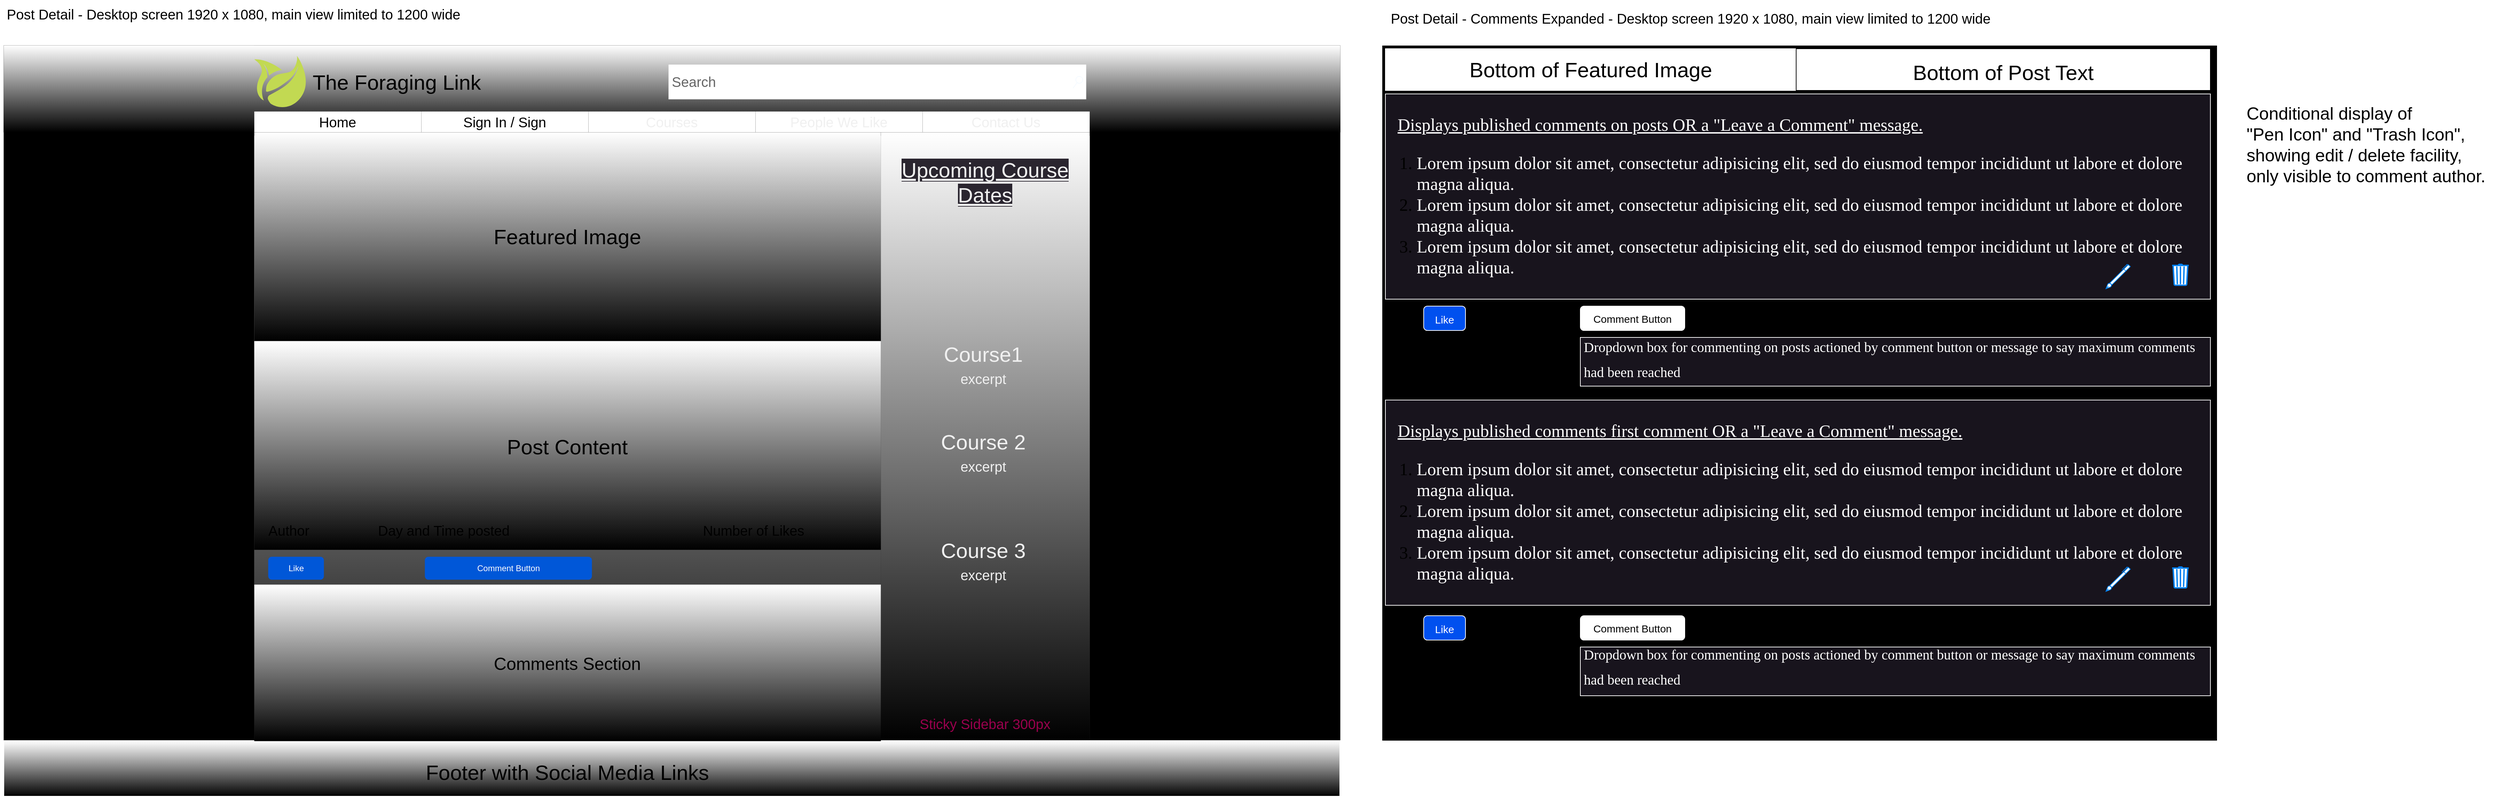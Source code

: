 <mxfile>
    <diagram id="476jkahuOBYTuhZ4lHAv" name="Page-1">
        <mxGraphModel dx="3828" dy="2919" grid="1" gridSize="5" guides="1" tooltips="1" connect="1" arrows="1" fold="1" page="1" pageScale="1" pageWidth="1169" pageHeight="827" math="0" shadow="0">
            <root>
                <mxCell id="0"/>
                <mxCell id="1" parent="0"/>
                <mxCell id="300" value="" style="rounded=0;whiteSpace=wrap;html=1;labelBackgroundColor=none;strokeColor=default;strokeWidth=0;fontSize=20;gradientColor=default;movable=0;resizable=0;rotatable=0;deletable=0;editable=0;connectable=0;" parent="1" vertex="1">
                    <mxGeometry x="440" y="-515" width="1200" height="125" as="geometry"/>
                </mxCell>
                <mxCell id="299" value="" style="rounded=0;whiteSpace=wrap;html=1;labelBackgroundColor=none;strokeColor=default;strokeWidth=0;fontSize=20;gradientColor=default;movable=0;resizable=0;rotatable=0;deletable=0;editable=0;connectable=0;" parent="1" vertex="1">
                    <mxGeometry x="440" y="-515" width="1200" height="120" as="geometry"/>
                </mxCell>
                <mxCell id="232" value="" style="rounded=0;whiteSpace=wrap;html=1;strokeColor=#FFFFFF;strokeWidth=1;fontSize=40;fillColor=#000000;movable=0;resizable=0;rotatable=0;deletable=0;editable=0;connectable=0;" parent="1" vertex="1">
                    <mxGeometry x="2060" y="-515" width="1200" height="1000" as="geometry"/>
                </mxCell>
                <mxCell id="3" value="" style="rounded=0;whiteSpace=wrap;html=1;movable=0;resizable=0;rotatable=0;deletable=0;editable=0;connectable=0;fillColor=#000000;strokeColor=#FFFFFF;strokeWidth=0;" parent="1" vertex="1">
                    <mxGeometry x="80" y="-515" width="1920" height="1080" as="geometry"/>
                </mxCell>
                <mxCell id="305" value="" style="rounded=0;whiteSpace=wrap;html=1;labelBackgroundColor=none;strokeColor=default;strokeWidth=0;fontSize=25;gradientColor=default;movable=0;resizable=0;rotatable=0;deletable=0;editable=0;connectable=0;" parent="1" vertex="1">
                    <mxGeometry x="80" y="-515" width="1920" height="125" as="geometry"/>
                </mxCell>
                <mxCell id="179" value="" style="rounded=0;whiteSpace=wrap;html=1;movable=0;resizable=0;rotatable=0;deletable=0;editable=0;connectable=0;strokeWidth=0;strokeColor=#FFFFFF;gradientColor=default;" parent="1" vertex="1">
                    <mxGeometry x="440" y="-385" width="1200" height="875" as="geometry"/>
                </mxCell>
                <mxCell id="216" value="&lt;font style=&quot;font-size: 30px;&quot;&gt;Bottom of Featured Image&lt;/font&gt;" style="rounded=0;whiteSpace=wrap;html=1;strokeColor=#FFFFFF;strokeWidth=1;fontSize=15;verticalAlign=middle;movable=0;resizable=0;rotatable=0;deletable=0;editable=0;connectable=0;" parent="1" vertex="1">
                    <mxGeometry x="2065" y="-510" width="590" height="60" as="geometry"/>
                </mxCell>
                <mxCell id="218" value="&lt;font style=&quot;font-size: 15px;&quot;&gt;Like&lt;/font&gt;" style="rounded=1;whiteSpace=wrap;html=1;strokeColor=#FFFFFF;strokeWidth=1;fontSize=30;fillColor=#0050ef;fontColor=#ffffff;verticalAlign=bottom;movable=0;resizable=0;rotatable=0;deletable=0;editable=0;connectable=0;" parent="1" vertex="1">
                    <mxGeometry x="2120" y="-140" width="60" height="35" as="geometry"/>
                </mxCell>
                <mxCell id="219" value="Comment Button" style="rounded=1;whiteSpace=wrap;html=1;strokeColor=#FFFFFF;strokeWidth=1;fontSize=15;movable=0;resizable=0;rotatable=0;deletable=0;editable=0;connectable=0;" parent="1" vertex="1">
                    <mxGeometry x="2345" y="-140" width="150" height="35" as="geometry"/>
                </mxCell>
                <mxCell id="220" value="Likes Count" style="text;html=1;strokeColor=none;fillColor=none;align=center;verticalAlign=middle;whiteSpace=wrap;rounded=0;strokeWidth=1;fontSize=15;movable=0;resizable=0;rotatable=0;deletable=0;editable=0;connectable=0;" parent="1" vertex="1">
                    <mxGeometry x="2235" y="-140" width="50" height="35" as="geometry"/>
                </mxCell>
                <mxCell id="230" value="&lt;font style=&quot;font-size: 30px;&quot;&gt;Bottom of Post Text&lt;/font&gt;" style="rounded=0;whiteSpace=wrap;html=1;strokeColor=default;strokeWidth=1;fontSize=50;fillColor=default;horizontal=1;verticalAlign=bottom;movable=0;resizable=0;rotatable=0;deletable=0;editable=0;connectable=0;" parent="1" vertex="1">
                    <mxGeometry x="2655" y="-510" width="595" height="60" as="geometry"/>
                </mxCell>
                <mxCell id="233" value="&lt;div style=&quot;&quot;&gt;&lt;span style=&quot;font-weight: normal;&quot;&gt;&lt;font style=&quot;font-size: 20px;&quot;&gt;Dropdown box for commenting on posts actioned by comment button or message to say maximum comments had been reached&lt;/font&gt;&lt;/span&gt;&lt;/div&gt;" style="text;html=1;strokeColor=#FFFFFF;fillColor=#18141D;spacing=5;spacingTop=-20;whiteSpace=wrap;overflow=hidden;rounded=0;strokeWidth=1;fontSize=30;verticalAlign=bottom;fontColor=#FFFFFF;fontFamily=Comic Sans MS;movable=0;resizable=0;rotatable=0;deletable=0;editable=0;connectable=0;" parent="1" vertex="1">
                    <mxGeometry x="2345" y="-95" width="905" height="70" as="geometry"/>
                </mxCell>
                <mxCell id="245" value="&lt;font style=&quot;font-size: 15px;&quot;&gt;Like&lt;/font&gt;" style="rounded=1;whiteSpace=wrap;html=1;strokeColor=#FFFFFF;strokeWidth=1;fontSize=30;fillColor=#0050ef;fontColor=#ffffff;verticalAlign=bottom;movable=0;resizable=0;rotatable=0;deletable=0;editable=0;connectable=0;" parent="1" vertex="1">
                    <mxGeometry x="2120" y="305" width="60" height="35" as="geometry"/>
                </mxCell>
                <mxCell id="246" value="Likes Count" style="text;html=1;strokeColor=none;fillColor=none;align=center;verticalAlign=middle;whiteSpace=wrap;rounded=0;strokeWidth=1;fontSize=15;movable=0;resizable=0;rotatable=0;deletable=0;editable=0;connectable=0;" parent="1" vertex="1">
                    <mxGeometry x="2235" y="305" width="50" height="35" as="geometry"/>
                </mxCell>
                <mxCell id="247" value="Comment Button" style="rounded=1;whiteSpace=wrap;html=1;strokeColor=#FFFFFF;strokeWidth=1;fontSize=15;movable=0;resizable=0;rotatable=0;deletable=0;editable=0;connectable=0;" parent="1" vertex="1">
                    <mxGeometry x="2345" y="305" width="150" height="35" as="geometry"/>
                </mxCell>
                <mxCell id="251" value="&lt;div style=&quot;font-size: 25px;&quot;&gt;&lt;font color=&quot;#ffffff&quot; style=&quot;font-size: 25px;&quot;&gt;&amp;nbsp; &lt;u style=&quot;font-size: 25px;&quot;&gt;Displays published comments on posts OR a &quot;Leave a Comment&quot; message.&lt;/u&gt;&lt;/font&gt;&lt;/div&gt;&lt;p style=&quot;font-size: 25px;&quot;&gt;&lt;/p&gt;&lt;ol style=&quot;font-size: 25px;&quot;&gt;&lt;li style=&quot;font-size: 25px;&quot;&gt;&lt;font color=&quot;#ffffff&quot; style=&quot;font-size: 25px;&quot;&gt;Lorem ipsum dolor sit amet, consectetur adipisicing elit, sed do eiusmod tempor incididunt ut labore et dolore magna aliqua.&lt;/font&gt;&lt;/li&gt;&lt;li style=&quot;font-size: 25px;&quot;&gt;&lt;font style=&quot;font-size: 25px;&quot; color=&quot;#ffffff&quot;&gt;Lorem ipsum dolor sit amet, consectetur adipisicing elit, sed do eiusmod tempor incididunt ut labore et dolore magna aliqua.&lt;/font&gt;&lt;/li&gt;&lt;li style=&quot;font-size: 25px;&quot;&gt;&lt;font style=&quot;font-size: 25px;&quot; color=&quot;#ffffff&quot;&gt;Lorem ipsum dolor sit amet, consectetur adipisicing elit, sed do eiusmod tempor incididunt ut labore et dolore magna aliqua.&lt;/font&gt;&lt;/li&gt;&lt;/ol&gt;&lt;p style=&quot;font-size: 25px;&quot;&gt;&lt;/p&gt;" style="text;html=1;strokeColor=#FFFFFF;fillColor=#18141D;spacing=5;spacingTop=-20;whiteSpace=wrap;overflow=hidden;rounded=0;strokeWidth=1;fontSize=25;verticalAlign=bottom;fontFamily=Comic Sans MS;movable=0;resizable=0;rotatable=0;deletable=0;editable=0;connectable=0;" parent="1" vertex="1">
                    <mxGeometry x="2065" y="-445" width="1185" height="295" as="geometry"/>
                </mxCell>
                <mxCell id="259" value="&lt;div style=&quot;font-size: 25px;&quot;&gt;&lt;font color=&quot;#ffffff&quot; style=&quot;font-size: 25px;&quot;&gt;&amp;nbsp; &lt;u style=&quot;font-size: 25px;&quot;&gt;Displays published comments first comment OR a &quot;Leave a Comment&quot; message.&lt;/u&gt;&lt;/font&gt;&lt;/div&gt;&lt;p style=&quot;font-size: 25px;&quot;&gt;&lt;/p&gt;&lt;ol style=&quot;font-size: 25px;&quot;&gt;&lt;li style=&quot;font-size: 25px;&quot;&gt;&lt;font color=&quot;#ffffff&quot; style=&quot;font-size: 25px;&quot;&gt;Lorem ipsum dolor sit amet, consectetur adipisicing elit, sed do eiusmod tempor incididunt ut labore et dolore magna aliqua.&lt;/font&gt;&lt;/li&gt;&lt;li style=&quot;font-size: 25px;&quot;&gt;&lt;font style=&quot;font-size: 25px;&quot; color=&quot;#ffffff&quot;&gt;Lorem ipsum dolor sit amet, consectetur adipisicing elit, sed do eiusmod tempor incididunt ut labore et dolore magna aliqua.&lt;/font&gt;&lt;/li&gt;&lt;li style=&quot;font-size: 25px;&quot;&gt;&lt;font style=&quot;font-size: 25px;&quot; color=&quot;#ffffff&quot;&gt;Lorem ipsum dolor sit amet, consectetur adipisicing elit, sed do eiusmod tempor incididunt ut labore et dolore magna aliqua.&lt;/font&gt;&lt;/li&gt;&lt;/ol&gt;&lt;p style=&quot;font-size: 25px;&quot;&gt;&lt;/p&gt;" style="text;html=1;strokeColor=#FFFFFF;fillColor=#18141D;spacing=5;spacingTop=-20;whiteSpace=wrap;overflow=hidden;rounded=0;strokeWidth=1;fontSize=25;verticalAlign=bottom;fontFamily=Comic Sans MS;movable=0;resizable=0;rotatable=0;deletable=0;editable=0;connectable=0;" parent="1" vertex="1">
                    <mxGeometry x="2065" y="-5" width="1185" height="295" as="geometry"/>
                </mxCell>
                <mxCell id="268" value="&lt;div style=&quot;&quot;&gt;&lt;span style=&quot;font-size: 20px;&quot;&gt;Dropdown box for commenting on posts actioned by comment button or message to say maximum comments had been reached&lt;/span&gt;&lt;br&gt;&lt;/div&gt;" style="text;html=1;strokeColor=#FFFFFF;fillColor=#18141D;spacing=5;spacingTop=-20;whiteSpace=wrap;overflow=hidden;rounded=0;strokeWidth=1;fontSize=30;verticalAlign=middle;fontColor=#FFFFFF;fontFamily=Comic Sans MS;movable=0;resizable=0;rotatable=0;deletable=0;editable=0;connectable=0;" parent="1" vertex="1">
                    <mxGeometry x="2345" y="350" width="905" height="70" as="geometry"/>
                </mxCell>
                <mxCell id="276" value="&lt;span style=&quot;text-align: left; font-size: 20px;&quot;&gt;&lt;span style=&quot;font-size: 20px;&quot;&gt;Post Detail -&amp;nbsp;&lt;/span&gt;&lt;/span&gt;&lt;span style=&quot;text-align: left;&quot;&gt;Desktop screen 1920 x 1080, m&lt;/span&gt;&lt;span style=&quot;background-color: initial; text-align: left;&quot;&gt;ain view limited to 1200 wide&lt;/span&gt;&lt;span style=&quot;text-align: left; font-size: 20px;&quot;&gt;&lt;span style=&quot;font-size: 20px;&quot;&gt;&lt;br style=&quot;font-size: 20px;&quot;&gt;&lt;/span&gt;&lt;/span&gt;" style="text;html=1;align=center;verticalAlign=middle;resizable=0;points=[];autosize=1;strokeColor=none;fillColor=none;fontSize=20;movable=0;rotatable=0;deletable=0;editable=0;connectable=0;" parent="1" vertex="1">
                    <mxGeometry x="75" y="-580" width="670" height="40" as="geometry"/>
                </mxCell>
                <mxCell id="278" value="&lt;span style=&quot;text-align: left;&quot;&gt;Post Detail - Comments Expanded -&amp;nbsp;&lt;/span&gt;&lt;span style=&quot;text-align: left;&quot;&gt;Desktop screen 1920 x 1080, m&lt;/span&gt;&lt;span style=&quot;background-color: initial; text-align: left;&quot;&gt;ain view limited to 1200 wide&lt;br&gt;&lt;/span&gt;" style="text;html=1;align=center;verticalAlign=middle;resizable=0;points=[];autosize=1;strokeColor=none;fillColor=none;fontSize=20;movable=0;rotatable=0;deletable=0;editable=0;connectable=0;" parent="1" vertex="1">
                    <mxGeometry x="2060" y="-574" width="885" height="40" as="geometry"/>
                </mxCell>
                <mxCell id="279" value="" style="html=1;verticalLabelPosition=bottom;align=center;labelBackgroundColor=#ffffff;verticalAlign=top;strokeWidth=1;strokeColor=#0080F0;shadow=0;dashed=0;shape=mxgraph.ios7.icons.pen;movable=0;resizable=0;rotatable=0;deletable=0;editable=0;connectable=0;" parent="1" vertex="1">
                    <mxGeometry x="3100" y="-200" width="35" height="35" as="geometry"/>
                </mxCell>
                <mxCell id="280" value="" style="html=1;verticalLabelPosition=bottom;align=center;labelBackgroundColor=#ffffff;verticalAlign=top;strokeWidth=1;strokeColor=#0080F0;shadow=0;dashed=0;shape=mxgraph.ios7.icons.pen;movable=0;resizable=0;rotatable=0;deletable=0;editable=0;connectable=0;" parent="1" vertex="1">
                    <mxGeometry x="3100" y="235" width="35" height="35" as="geometry"/>
                </mxCell>
                <mxCell id="281" value="&lt;span style=&quot;font-size: 25px;&quot;&gt;Conditional display of&lt;br style=&quot;font-size: 25px;&quot;&gt;&quot;Pen Icon&quot; and &quot;Trash Icon&quot;,&lt;br style=&quot;font-size: 25px;&quot;&gt;showing edit / delete facility,&lt;br style=&quot;font-size: 25px;&quot;&gt;only visible to comment author.&lt;/span&gt;" style="text;html=1;align=left;verticalAlign=middle;resizable=0;points=[];autosize=1;strokeColor=none;fillColor=none;movable=0;rotatable=0;deletable=0;editable=0;connectable=0;fontSize=25;" parent="1" vertex="1">
                    <mxGeometry x="3300" y="-441" width="365" height="135" as="geometry"/>
                </mxCell>
                <mxCell id="283" value="" style="html=1;verticalLabelPosition=bottom;align=center;labelBackgroundColor=#ffffff;verticalAlign=top;strokeWidth=2;strokeColor=#0080F0;shadow=0;dashed=0;shape=mxgraph.ios7.icons.trashcan;movable=0;resizable=0;rotatable=0;deletable=0;editable=0;connectable=0;" parent="1" vertex="1">
                    <mxGeometry x="3195" y="235" width="24" height="30" as="geometry"/>
                </mxCell>
                <mxCell id="284" value="" style="html=1;verticalLabelPosition=bottom;align=center;labelBackgroundColor=#ffffff;verticalAlign=top;strokeWidth=2;strokeColor=#0080F0;shadow=0;dashed=0;shape=mxgraph.ios7.icons.trashcan;movable=0;resizable=0;rotatable=0;deletable=0;editable=0;connectable=0;" parent="1" vertex="1">
                    <mxGeometry x="3195" y="-200" width="24" height="30" as="geometry"/>
                </mxCell>
                <mxCell id="286" value="&lt;span style=&quot;color: rgb(240, 240, 240); font-family: Helvetica; font-size: 20px; font-style: normal; font-variant-ligatures: normal; font-variant-caps: normal; font-weight: 400; letter-spacing: normal; orphans: 2; text-align: center; text-indent: 0px; text-transform: none; widows: 2; word-spacing: 0px; -webkit-text-stroke-width: 0px; text-decoration-thickness: initial; text-decoration-style: initial; text-decoration-color: initial; float: none; display: inline !important;&quot;&gt;Contact Us&lt;/span&gt;" style="rounded=0;whiteSpace=wrap;html=1;strokeColor=default;strokeWidth=0;fontSize=20;verticalAlign=middle;movable=0;resizable=0;rotatable=0;deletable=0;editable=0;connectable=0;" parent="1" vertex="1">
                    <mxGeometry x="1400" y="-420" width="240" height="30" as="geometry"/>
                </mxCell>
                <mxCell id="287" value="&lt;span style=&quot;color: rgb(240, 240, 240); font-family: Helvetica; font-size: 20px; font-style: normal; font-variant-ligatures: normal; font-variant-caps: normal; font-weight: 400; letter-spacing: normal; orphans: 2; text-align: center; text-indent: 0px; text-transform: none; widows: 2; word-spacing: 0px; -webkit-text-stroke-width: 0px; text-decoration-thickness: initial; text-decoration-style: initial; text-decoration-color: initial; float: none; display: inline !important;&quot;&gt;Courses&lt;/span&gt;" style="rounded=0;whiteSpace=wrap;html=1;strokeColor=default;strokeWidth=0;fontSize=20;verticalAlign=middle;movable=0;resizable=0;rotatable=0;deletable=0;editable=0;connectable=0;" parent="1" vertex="1">
                    <mxGeometry x="920" y="-420" width="240" height="30" as="geometry"/>
                </mxCell>
                <mxCell id="288" value="Home" style="rounded=0;whiteSpace=wrap;html=1;strokeColor=default;strokeWidth=0;fontSize=20;verticalAlign=middle;movable=0;resizable=0;rotatable=0;deletable=0;editable=0;connectable=0;" parent="1" vertex="1">
                    <mxGeometry x="440" y="-420" width="240" height="30" as="geometry"/>
                </mxCell>
                <mxCell id="290" value="&lt;span style=&quot;font-size: 20px;&quot;&gt;Sign In / Sign&lt;/span&gt;" style="rounded=0;whiteSpace=wrap;html=1;strokeColor=default;strokeWidth=0;fontSize=20;verticalAlign=middle;movable=0;resizable=0;rotatable=0;deletable=0;editable=0;connectable=0;" parent="1" vertex="1">
                    <mxGeometry x="680" y="-420" width="240" height="30" as="geometry"/>
                </mxCell>
                <mxCell id="291" value="&lt;span style=&quot;color: rgb(240, 240, 240); font-family: Helvetica; font-size: 20px; font-style: normal; font-variant-ligatures: normal; font-variant-caps: normal; font-weight: 400; letter-spacing: normal; orphans: 2; text-align: center; text-indent: 0px; text-transform: none; widows: 2; word-spacing: 0px; -webkit-text-stroke-width: 0px; text-decoration-thickness: initial; text-decoration-style: initial; text-decoration-color: initial; float: none; display: inline !important;&quot;&gt;People We Like&lt;/span&gt;" style="rounded=0;whiteSpace=wrap;html=1;strokeColor=default;strokeWidth=0;fontSize=20;verticalAlign=middle;movable=0;resizable=0;rotatable=0;deletable=0;editable=0;connectable=0;" parent="1" vertex="1">
                    <mxGeometry x="1160" y="-420" width="240" height="30" as="geometry"/>
                </mxCell>
                <mxCell id="294" value="" style="dashed=0;outlineConnect=0;html=1;align=center;labelPosition=center;verticalLabelPosition=bottom;verticalAlign=top;shape=mxgraph.weblogos.freshbump;fillColor=#C2D952;strokeColor=none;fontSize=30;strokeWidth=0;movable=0;resizable=0;rotatable=0;deletable=0;editable=0;connectable=0;rounded=0;" parent="1" vertex="1">
                    <mxGeometry x="440" y="-500" width="75" height="75" as="geometry"/>
                </mxCell>
                <mxCell id="306" value="&#10;&lt;u style=&quot;border-color: rgb(0, 0, 0); color: rgb(240, 240, 240); font-family: Helvetica; font-size: 30px; font-style: normal; font-variant-ligatures: normal; font-variant-caps: normal; font-weight: 400; letter-spacing: normal; orphans: 2; text-align: center; text-indent: 0px; text-transform: none; widows: 2; word-spacing: 0px; -webkit-text-stroke-width: 0px; background-color: rgb(42, 37, 47);&quot;&gt;Upcoming Course Dates&lt;/u&gt;&#10;&#10;" style="rounded=0;whiteSpace=wrap;html=1;labelBackgroundColor=none;strokeColor=default;strokeWidth=0;fontSize=25;gradientColor=default;verticalAlign=top;movable=0;resizable=0;rotatable=0;deletable=0;editable=0;connectable=0;" parent="1" vertex="1">
                    <mxGeometry x="1340" y="-390" width="300" height="875" as="geometry"/>
                </mxCell>
                <mxCell id="295" value="The Foraging Link" style="text;html=1;strokeColor=none;fillColor=none;align=center;verticalAlign=middle;whiteSpace=wrap;rounded=0;fontSize=30;strokeWidth=0;movable=0;resizable=0;rotatable=0;deletable=0;editable=0;connectable=0;" parent="1" vertex="1">
                    <mxGeometry x="515" y="-500" width="260" height="75" as="geometry"/>
                </mxCell>
                <mxCell id="296" value="&lt;font style=&quot;font-size: 20px;&quot;&gt;Search&lt;/font&gt;" style="strokeWidth=0;shadow=0;dashed=0;align=center;html=1;shape=mxgraph.mockup.forms.searchBox;strokeColor=#999999;mainText=;strokeColor2=#008cff;fontColor=#666666;fontSize=17;align=left;spacingLeft=3;rounded=0;movable=0;resizable=0;rotatable=0;deletable=0;editable=0;connectable=0;" parent="1" vertex="1">
                    <mxGeometry x="1035" y="-487.5" width="600" height="50" as="geometry"/>
                </mxCell>
                <mxCell id="5" value="" style="rounded=0;whiteSpace=wrap;html=1;strokeWidth=2;align=left;verticalAlign=middle;labelPosition=center;verticalLabelPosition=middle;movable=0;resizable=0;rotatable=0;deletable=0;editable=0;connectable=0;strokeColor=#FFFFFF;gradientColor=default;" parent="1" vertex="1">
                    <mxGeometry x="80" y="485" width="1920" height="80" as="geometry"/>
                </mxCell>
                <mxCell id="301" value="&lt;font style=&quot;font-size: 30px;&quot;&gt;Featured Image&lt;/font&gt;" style="rounded=0;whiteSpace=wrap;html=1;labelBackgroundColor=none;strokeColor=default;strokeWidth=0;fontSize=25;gradientColor=default;movable=0;resizable=0;rotatable=0;deletable=0;editable=0;connectable=0;" parent="1" vertex="1">
                    <mxGeometry x="440" y="-390" width="900" height="300" as="geometry"/>
                </mxCell>
                <mxCell id="308" value="&lt;span style=&quot;color: rgb(240, 240, 240); font-family: Helvetica; font-size: 30px; font-style: normal; font-variant-ligatures: normal; font-variant-caps: normal; font-weight: 400; letter-spacing: normal; orphans: 2; text-indent: 0px; text-transform: none; widows: 2; word-spacing: 0px; -webkit-text-stroke-width: 0px; text-decoration-thickness: initial; text-decoration-style: initial; text-decoration-color: initial; float: none; display: inline !important;&quot;&gt;Course1&lt;/span&gt;&lt;br style=&quot;border-color: rgb(0, 0, 0); color: rgb(240, 240, 240); font-family: Helvetica; font-size: 30px; font-style: normal; font-variant-ligatures: normal; font-variant-caps: normal; font-weight: 400; letter-spacing: normal; orphans: 2; text-indent: 0px; text-transform: none; widows: 2; word-spacing: 0px; -webkit-text-stroke-width: 0px; text-decoration-thickness: initial; text-decoration-style: initial; text-decoration-color: initial;&quot;&gt;&lt;font style=&quot;border-color: rgb(0, 0, 0); color: rgb(240, 240, 240); font-family: Helvetica; font-style: normal; font-variant-ligatures: normal; font-variant-caps: normal; font-weight: 400; letter-spacing: normal; orphans: 2; text-indent: 0px; text-transform: none; widows: 2; word-spacing: 0px; -webkit-text-stroke-width: 0px; text-decoration-thickness: initial; text-decoration-style: initial; text-decoration-color: initial; font-size: 20px;&quot;&gt;excerpt&lt;/font&gt;&lt;br style=&quot;border-color: rgb(0, 0, 0); color: rgb(240, 240, 240); font-family: Helvetica; font-size: 30px; font-style: normal; font-variant-ligatures: normal; font-variant-caps: normal; font-weight: 400; letter-spacing: normal; orphans: 2; text-indent: 0px; text-transform: none; widows: 2; word-spacing: 0px; -webkit-text-stroke-width: 0px; text-decoration-thickness: initial; text-decoration-style: initial; text-decoration-color: initial;&quot;&gt;&lt;br style=&quot;border-color: rgb(0, 0, 0); color: rgb(240, 240, 240); font-family: Helvetica; font-size: 30px; font-style: normal; font-variant-ligatures: normal; font-variant-caps: normal; font-weight: 400; letter-spacing: normal; orphans: 2; text-indent: 0px; text-transform: none; widows: 2; word-spacing: 0px; -webkit-text-stroke-width: 0px; text-decoration-thickness: initial; text-decoration-style: initial; text-decoration-color: initial;&quot;&gt;&lt;br style=&quot;border-color: rgb(0, 0, 0); color: rgb(240, 240, 240); font-family: Helvetica; font-size: 30px; font-style: normal; font-variant-ligatures: normal; font-variant-caps: normal; font-weight: 400; letter-spacing: normal; orphans: 2; text-indent: 0px; text-transform: none; widows: 2; word-spacing: 0px; -webkit-text-stroke-width: 0px; text-decoration-thickness: initial; text-decoration-style: initial; text-decoration-color: initial;&quot;&gt;&lt;span style=&quot;color: rgb(240, 240, 240); font-family: Helvetica; font-size: 30px; font-style: normal; font-variant-ligatures: normal; font-variant-caps: normal; font-weight: 400; letter-spacing: normal; orphans: 2; text-indent: 0px; text-transform: none; widows: 2; word-spacing: 0px; -webkit-text-stroke-width: 0px; text-decoration-thickness: initial; text-decoration-style: initial; text-decoration-color: initial; float: none; display: inline !important;&quot;&gt;Course 2&lt;/span&gt;&lt;br style=&quot;border-color: rgb(0, 0, 0); color: rgb(240, 240, 240); font-family: Helvetica; font-size: 30px; font-style: normal; font-variant-ligatures: normal; font-variant-caps: normal; font-weight: 400; letter-spacing: normal; orphans: 2; text-indent: 0px; text-transform: none; widows: 2; word-spacing: 0px; -webkit-text-stroke-width: 0px; text-decoration-thickness: initial; text-decoration-style: initial; text-decoration-color: initial;&quot;&gt;&lt;font style=&quot;border-color: rgb(0, 0, 0); color: rgb(240, 240, 240); font-family: Helvetica; font-style: normal; font-variant-ligatures: normal; font-variant-caps: normal; font-weight: 400; letter-spacing: normal; orphans: 2; text-indent: 0px; text-transform: none; widows: 2; word-spacing: 0px; -webkit-text-stroke-width: 0px; text-decoration-thickness: initial; text-decoration-style: initial; text-decoration-color: initial; font-size: 20px;&quot;&gt;excerpt&lt;/font&gt;&lt;br style=&quot;border-color: rgb(0, 0, 0); color: rgb(240, 240, 240); font-family: Helvetica; font-size: 30px; font-style: normal; font-variant-ligatures: normal; font-variant-caps: normal; font-weight: 400; letter-spacing: normal; orphans: 2; text-indent: 0px; text-transform: none; widows: 2; word-spacing: 0px; -webkit-text-stroke-width: 0px; text-decoration-thickness: initial; text-decoration-style: initial; text-decoration-color: initial;&quot;&gt;&lt;br style=&quot;border-color: rgb(0, 0, 0); color: rgb(240, 240, 240); font-family: Helvetica; font-size: 30px; font-style: normal; font-variant-ligatures: normal; font-variant-caps: normal; font-weight: 400; letter-spacing: normal; orphans: 2; text-indent: 0px; text-transform: none; widows: 2; word-spacing: 0px; -webkit-text-stroke-width: 0px; text-decoration-thickness: initial; text-decoration-style: initial; text-decoration-color: initial;&quot;&gt;&lt;br style=&quot;border-color: rgb(0, 0, 0); color: rgb(240, 240, 240); font-family: Helvetica; font-size: 30px; font-style: normal; font-variant-ligatures: normal; font-variant-caps: normal; font-weight: 400; letter-spacing: normal; orphans: 2; text-indent: 0px; text-transform: none; widows: 2; word-spacing: 0px; -webkit-text-stroke-width: 0px; text-decoration-thickness: initial; text-decoration-style: initial; text-decoration-color: initial;&quot;&gt;&lt;br style=&quot;border-color: rgb(0, 0, 0); color: rgb(240, 240, 240); font-family: Helvetica; font-size: 30px; font-style: normal; font-variant-ligatures: normal; font-variant-caps: normal; font-weight: 400; letter-spacing: normal; orphans: 2; text-indent: 0px; text-transform: none; widows: 2; word-spacing: 0px; -webkit-text-stroke-width: 0px; text-decoration-thickness: initial; text-decoration-style: initial; text-decoration-color: initial;&quot;&gt;&lt;span style=&quot;color: rgb(240, 240, 240); font-family: Helvetica; font-size: 30px; font-style: normal; font-variant-ligatures: normal; font-variant-caps: normal; font-weight: 400; letter-spacing: normal; orphans: 2; text-indent: 0px; text-transform: none; widows: 2; word-spacing: 0px; -webkit-text-stroke-width: 0px; text-decoration-thickness: initial; text-decoration-style: initial; text-decoration-color: initial; float: none; display: inline !important;&quot;&gt;Course 3&lt;/span&gt;&lt;br style=&quot;border-color: rgb(0, 0, 0); color: rgb(240, 240, 240); font-family: Helvetica; font-size: 30px; font-style: normal; font-variant-ligatures: normal; font-variant-caps: normal; font-weight: 400; letter-spacing: normal; orphans: 2; text-indent: 0px; text-transform: none; widows: 2; word-spacing: 0px; -webkit-text-stroke-width: 0px; text-decoration-thickness: initial; text-decoration-style: initial; text-decoration-color: initial;&quot;&gt;&lt;font style=&quot;border-color: rgb(0, 0, 0); color: rgb(240, 240, 240); font-family: Helvetica; font-style: normal; font-variant-ligatures: normal; font-variant-caps: normal; font-weight: 400; letter-spacing: normal; orphans: 2; text-indent: 0px; text-transform: none; widows: 2; word-spacing: 0px; -webkit-text-stroke-width: 0px; text-decoration-thickness: initial; text-decoration-style: initial; text-decoration-color: initial; font-size: 20px;&quot;&gt;excerpt&lt;/font&gt;" style="text;whiteSpace=wrap;html=1;fontSize=25;strokeWidth=0;align=center;verticalAlign=middle;movable=0;resizable=0;rotatable=0;deletable=0;editable=0;connectable=0;" parent="1" vertex="1">
                    <mxGeometry x="1355" y="-250" width="265" height="670" as="geometry"/>
                </mxCell>
                <mxCell id="311" value="&lt;span style=&quot;color: rgb(153, 0, 77); font-size: 20px;&quot;&gt;Sticky Sidebar 300px&lt;/span&gt;" style="text;html=1;strokeColor=none;fillColor=none;align=center;verticalAlign=middle;whiteSpace=wrap;rounded=0;labelBackgroundColor=none;strokeWidth=0;fontSize=25;movable=0;resizable=0;rotatable=0;deletable=0;editable=0;connectable=0;" parent="1" vertex="1">
                    <mxGeometry x="1340" y="430" width="300" height="55" as="geometry"/>
                </mxCell>
                <mxCell id="312" value="Comments Section" style="rounded=0;whiteSpace=wrap;html=1;labelBackgroundColor=none;strokeColor=default;strokeWidth=0;fontSize=25;fillColor=default;gradientColor=default;movable=0;resizable=0;rotatable=0;deletable=0;editable=0;connectable=0;" parent="1" vertex="1">
                    <mxGeometry x="440" y="260" width="900" height="225" as="geometry"/>
                </mxCell>
                <mxCell id="319" value="&lt;font style=&quot;font-size: 30px;&quot;&gt;Post Content&lt;/font&gt;" style="rounded=0;whiteSpace=wrap;html=1;labelBackgroundColor=none;strokeColor=default;strokeWidth=0;fontSize=36;fillColor=default;gradientColor=default;movable=0;resizable=0;rotatable=0;deletable=0;editable=0;connectable=0;" parent="1" vertex="1">
                    <mxGeometry x="440" y="-90" width="900" height="300" as="geometry"/>
                </mxCell>
                <mxCell id="320" value="Like" style="rounded=1;fillColor=#0057D8;align=center;strokeColor=none;html=1;fontColor=#ffffff;fontSize=12;sketch=0;labelBackgroundColor=none;strokeWidth=0;movable=0;resizable=0;rotatable=0;deletable=0;editable=0;connectable=0;" parent="1" vertex="1">
                    <mxGeometry x="460" y="220" width="80" height="33" as="geometry"/>
                </mxCell>
                <mxCell id="325" value="&lt;font style=&quot;font-size: 20px;&quot;&gt;Author&lt;/font&gt;" style="text;html=1;strokeColor=none;fillColor=none;align=center;verticalAlign=middle;whiteSpace=wrap;rounded=0;labelBackgroundColor=none;strokeWidth=3;fontSize=12;fontColor=#000000;movable=0;resizable=0;rotatable=0;deletable=0;editable=0;connectable=0;" parent="1" vertex="1">
                    <mxGeometry x="460" y="165" width="60" height="33" as="geometry"/>
                </mxCell>
                <mxCell id="327" value="Comment Button" style="rounded=1;fillColor=#0057D8;align=center;strokeColor=none;html=1;fontColor=#ffffff;fontSize=12;sketch=0;labelBackgroundColor=none;strokeWidth=0;movable=0;resizable=0;rotatable=0;deletable=0;editable=0;connectable=0;" parent="1" vertex="1">
                    <mxGeometry x="685" y="220" width="240" height="33" as="geometry"/>
                </mxCell>
                <mxCell id="328" value="&lt;span style=&quot;font-size: 20px;&quot;&gt;Day and Time posted&lt;/span&gt;" style="text;html=1;strokeColor=none;fillColor=none;align=center;verticalAlign=middle;whiteSpace=wrap;rounded=0;labelBackgroundColor=none;strokeWidth=3;fontSize=12;fontColor=#000000;movable=0;resizable=0;rotatable=0;deletable=0;editable=0;connectable=0;" parent="1" vertex="1">
                    <mxGeometry x="585" y="165" width="255" height="33" as="geometry"/>
                </mxCell>
                <mxCell id="333" value="Footer with Social Media Links" style="text;html=1;strokeColor=none;fillColor=none;align=center;verticalAlign=middle;whiteSpace=wrap;rounded=0;labelBackgroundColor=none;strokeWidth=3;fontSize=30;fontColor=#000000;movable=0;resizable=0;rotatable=0;deletable=0;editable=0;connectable=0;" parent="1" vertex="1">
                    <mxGeometry x="650" y="515" width="480" height="30" as="geometry"/>
                </mxCell>
                <mxCell id="334" value="&lt;font color=&quot;#000000&quot; style=&quot;font-size: 20px;&quot;&gt;Number of Likes&lt;/font&gt;" style="text;html=1;strokeColor=none;fillColor=none;align=center;verticalAlign=middle;whiteSpace=wrap;rounded=0;fontSize=15;movable=0;resizable=0;rotatable=0;deletable=0;editable=0;connectable=0;" vertex="1" parent="1">
                    <mxGeometry x="1080" y="165" width="155" height="33" as="geometry"/>
                </mxCell>
            </root>
        </mxGraphModel>
    </diagram>
</mxfile>